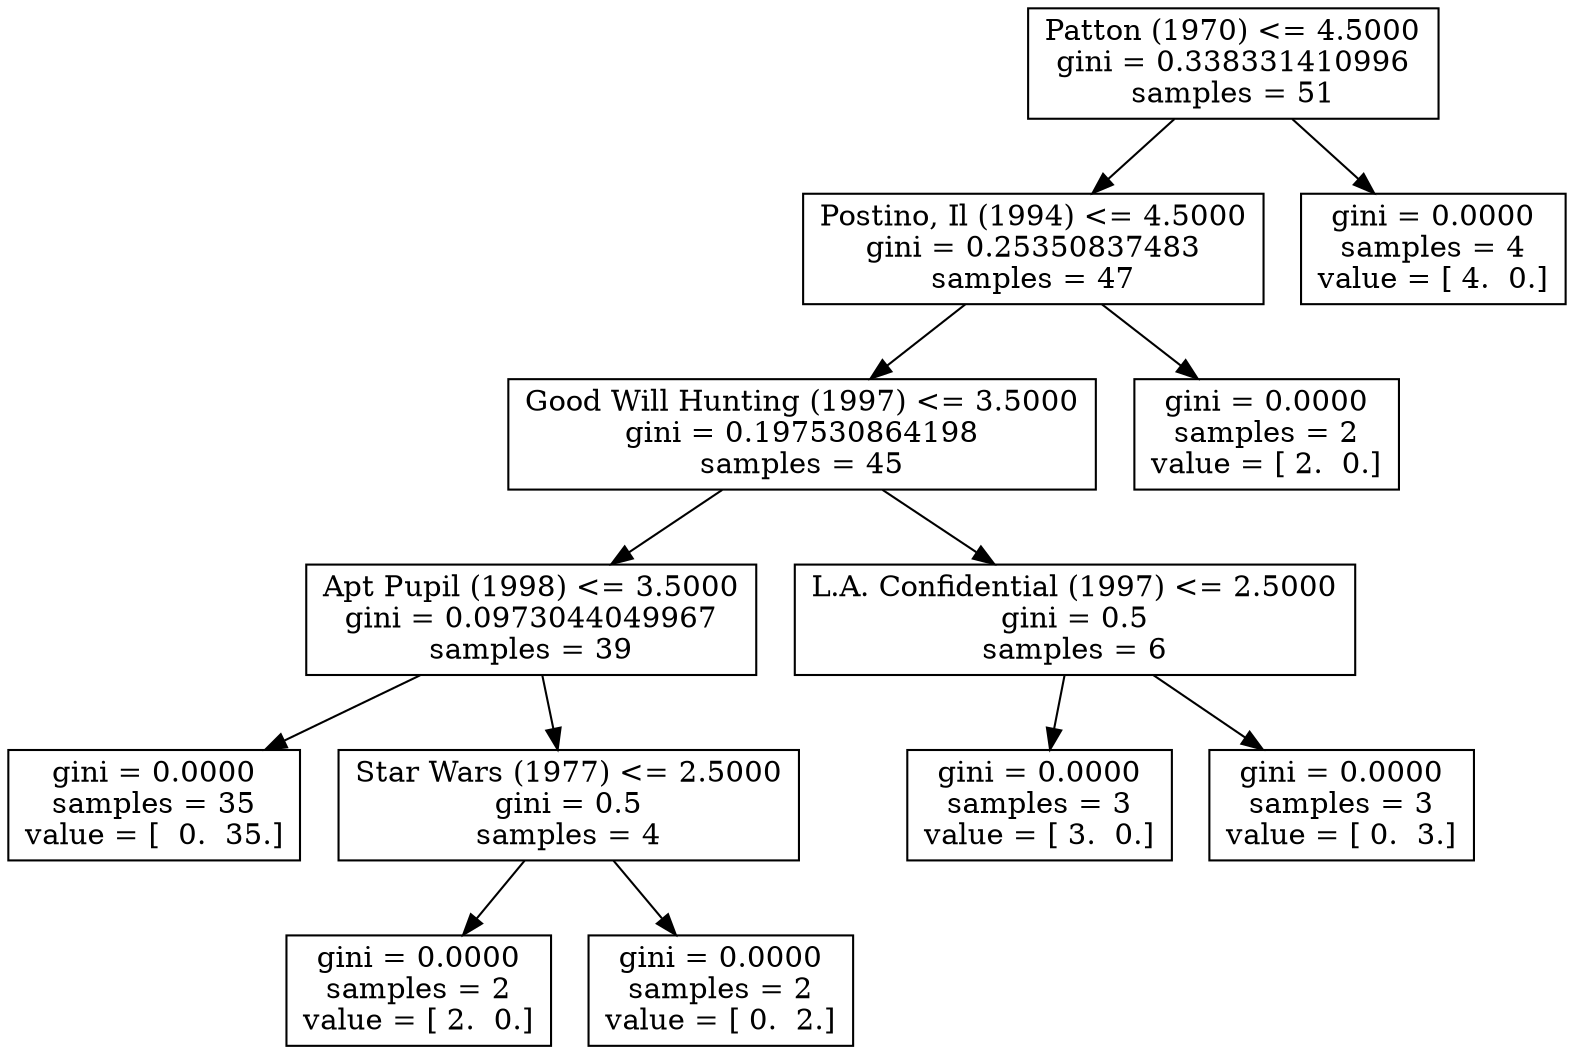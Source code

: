 digraph Tree {
0 [label="Patton (1970) <= 4.5000\ngini = 0.338331410996\nsamples = 51", shape="box"] ;
1 [label="Postino, Il (1994) <= 4.5000\ngini = 0.25350837483\nsamples = 47", shape="box"] ;
0 -> 1 ;
2 [label="Good Will Hunting (1997) <= 3.5000\ngini = 0.197530864198\nsamples = 45", shape="box"] ;
1 -> 2 ;
3 [label="Apt Pupil (1998) <= 3.5000\ngini = 0.0973044049967\nsamples = 39", shape="box"] ;
2 -> 3 ;
4 [label="gini = 0.0000\nsamples = 35\nvalue = [  0.  35.]", shape="box"] ;
3 -> 4 ;
5 [label="Star Wars (1977) <= 2.5000\ngini = 0.5\nsamples = 4", shape="box"] ;
3 -> 5 ;
6 [label="gini = 0.0000\nsamples = 2\nvalue = [ 2.  0.]", shape="box"] ;
5 -> 6 ;
7 [label="gini = 0.0000\nsamples = 2\nvalue = [ 0.  2.]", shape="box"] ;
5 -> 7 ;
8 [label="L.A. Confidential (1997) <= 2.5000\ngini = 0.5\nsamples = 6", shape="box"] ;
2 -> 8 ;
9 [label="gini = 0.0000\nsamples = 3\nvalue = [ 3.  0.]", shape="box"] ;
8 -> 9 ;
10 [label="gini = 0.0000\nsamples = 3\nvalue = [ 0.  3.]", shape="box"] ;
8 -> 10 ;
11 [label="gini = 0.0000\nsamples = 2\nvalue = [ 2.  0.]", shape="box"] ;
1 -> 11 ;
12 [label="gini = 0.0000\nsamples = 4\nvalue = [ 4.  0.]", shape="box"] ;
0 -> 12 ;
}